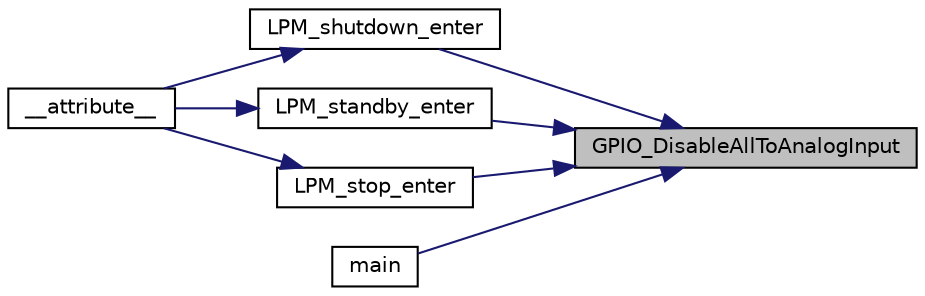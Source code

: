 digraph "GPIO_DisableAllToAnalogInput"
{
 // INTERACTIVE_SVG=YES
 // LATEX_PDF_SIZE
  edge [fontname="Helvetica",fontsize="10",labelfontname="Helvetica",labelfontsize="10"];
  node [fontname="Helvetica",fontsize="10",shape=record];
  rankdir="RL";
  Node1 [label="GPIO_DisableAllToAnalogInput",height=0.2,width=0.4,color="black", fillcolor="grey75", style="filled", fontcolor="black",tooltip="Disable all GPIO as not used for the moment."];
  Node1 -> Node2 [dir="back",color="midnightblue",fontsize="10",style="solid",fontname="Helvetica"];
  Node2 [label="LPM_shutdown_enter",height=0.2,width=0.4,color="black", fillcolor="white", style="filled",URL="$db/dca/group___m_g_r___l_p_m.html#ga8828ea85b626943b9d30c4dfabb0666a",tooltip="System callback invoked by MGR_LPM at STANDBY mode entering."];
  Node2 -> Node3 [dir="back",color="midnightblue",fontsize="10",style="solid",fontname="Helvetica"];
  Node3 [label="__attribute__",height=0.2,width=0.4,color="black", fillcolor="white", style="filled",URL="$db/dca/group___m_g_r___l_p_m.html#ga5e3c04e1820c16433ff591dde81e7449",tooltip=" "];
  Node1 -> Node4 [dir="back",color="midnightblue",fontsize="10",style="solid",fontname="Helvetica"];
  Node4 [label="LPM_standby_enter",height=0.2,width=0.4,color="black", fillcolor="white", style="filled",URL="$db/dca/group___m_g_r___l_p_m.html#gaa6d6e5889194fc0b5a37640ed3d53ef3",tooltip="System callback invoked by MGR_LPM at STANDBY mode entering."];
  Node4 -> Node3 [dir="back",color="midnightblue",fontsize="10",style="solid",fontname="Helvetica"];
  Node1 -> Node5 [dir="back",color="midnightblue",fontsize="10",style="solid",fontname="Helvetica"];
  Node5 [label="LPM_stop_enter",height=0.2,width=0.4,color="black", fillcolor="white", style="filled",URL="$db/dca/group___m_g_r___l_p_m.html#gab196a8032ee24a710126fc16eec09ed8",tooltip="System callback invoked by MGR_LPM at STOP mode entering."];
  Node5 -> Node3 [dir="back",color="midnightblue",fontsize="10",style="solid",fontname="Helvetica"];
  Node1 -> Node6 [dir="back",color="midnightblue",fontsize="10",style="solid",fontname="Helvetica"];
  Node6 [label="main",height=0.2,width=0.4,color="black", fillcolor="white", style="filled",URL="$d0/d29/main_8c.html#a840291bc02cba5474a4cb46a9b9566fe",tooltip="The application entry point."];
}
